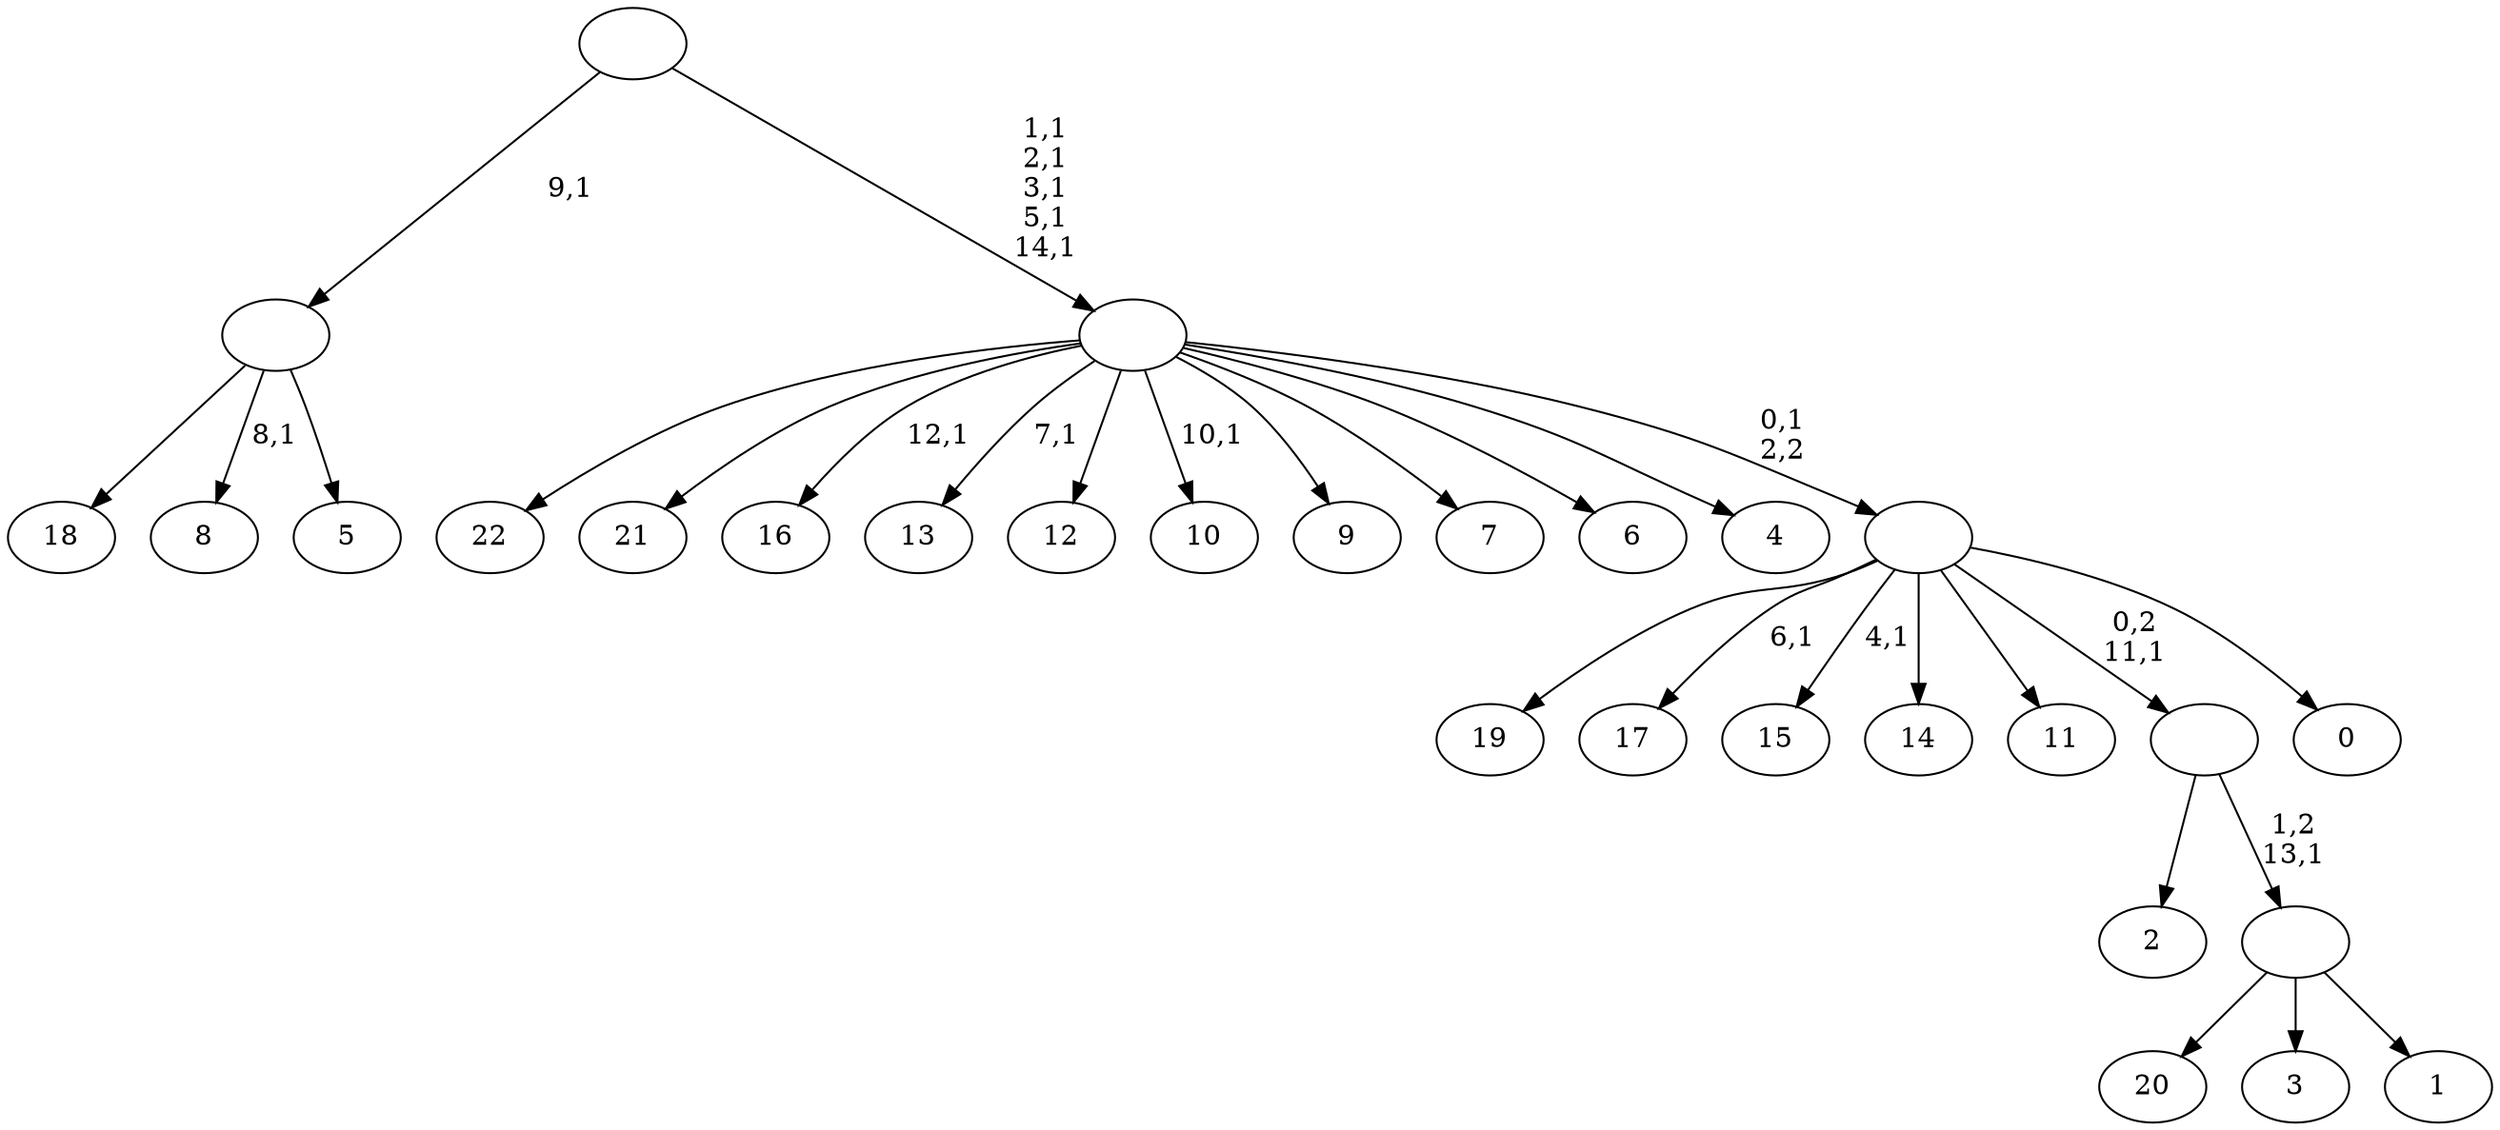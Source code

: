 digraph T {
	38 [label="22"]
	37 [label="21"]
	36 [label="20"]
	35 [label="19"]
	34 [label="18"]
	33 [label="17"]
	31 [label="16"]
	29 [label="15"]
	27 [label="14"]
	26 [label="13"]
	24 [label="12"]
	23 [label="11"]
	22 [label="10"]
	20 [label="9"]
	19 [label="8"]
	17 [label="7"]
	16 [label="6"]
	15 [label="5"]
	14 [label=""]
	13 [label="4"]
	12 [label="3"]
	11 [label="2"]
	10 [label="1"]
	9 [label=""]
	8 [label=""]
	7 [label="0"]
	6 [label=""]
	5 [label=""]
	0 [label=""]
	14 -> 19 [label="8,1"]
	14 -> 34 [label=""]
	14 -> 15 [label=""]
	9 -> 36 [label=""]
	9 -> 12 [label=""]
	9 -> 10 [label=""]
	8 -> 11 [label=""]
	8 -> 9 [label="1,2\n13,1"]
	6 -> 29 [label="4,1"]
	6 -> 33 [label="6,1"]
	6 -> 35 [label=""]
	6 -> 27 [label=""]
	6 -> 23 [label=""]
	6 -> 8 [label="0,2\n11,1"]
	6 -> 7 [label=""]
	5 -> 22 [label="10,1"]
	5 -> 26 [label="7,1"]
	5 -> 31 [label="12,1"]
	5 -> 38 [label=""]
	5 -> 37 [label=""]
	5 -> 24 [label=""]
	5 -> 20 [label=""]
	5 -> 17 [label=""]
	5 -> 16 [label=""]
	5 -> 13 [label=""]
	5 -> 6 [label="0,1\n2,2"]
	0 -> 5 [label="1,1\n2,1\n3,1\n5,1\n14,1"]
	0 -> 14 [label="9,1"]
}
